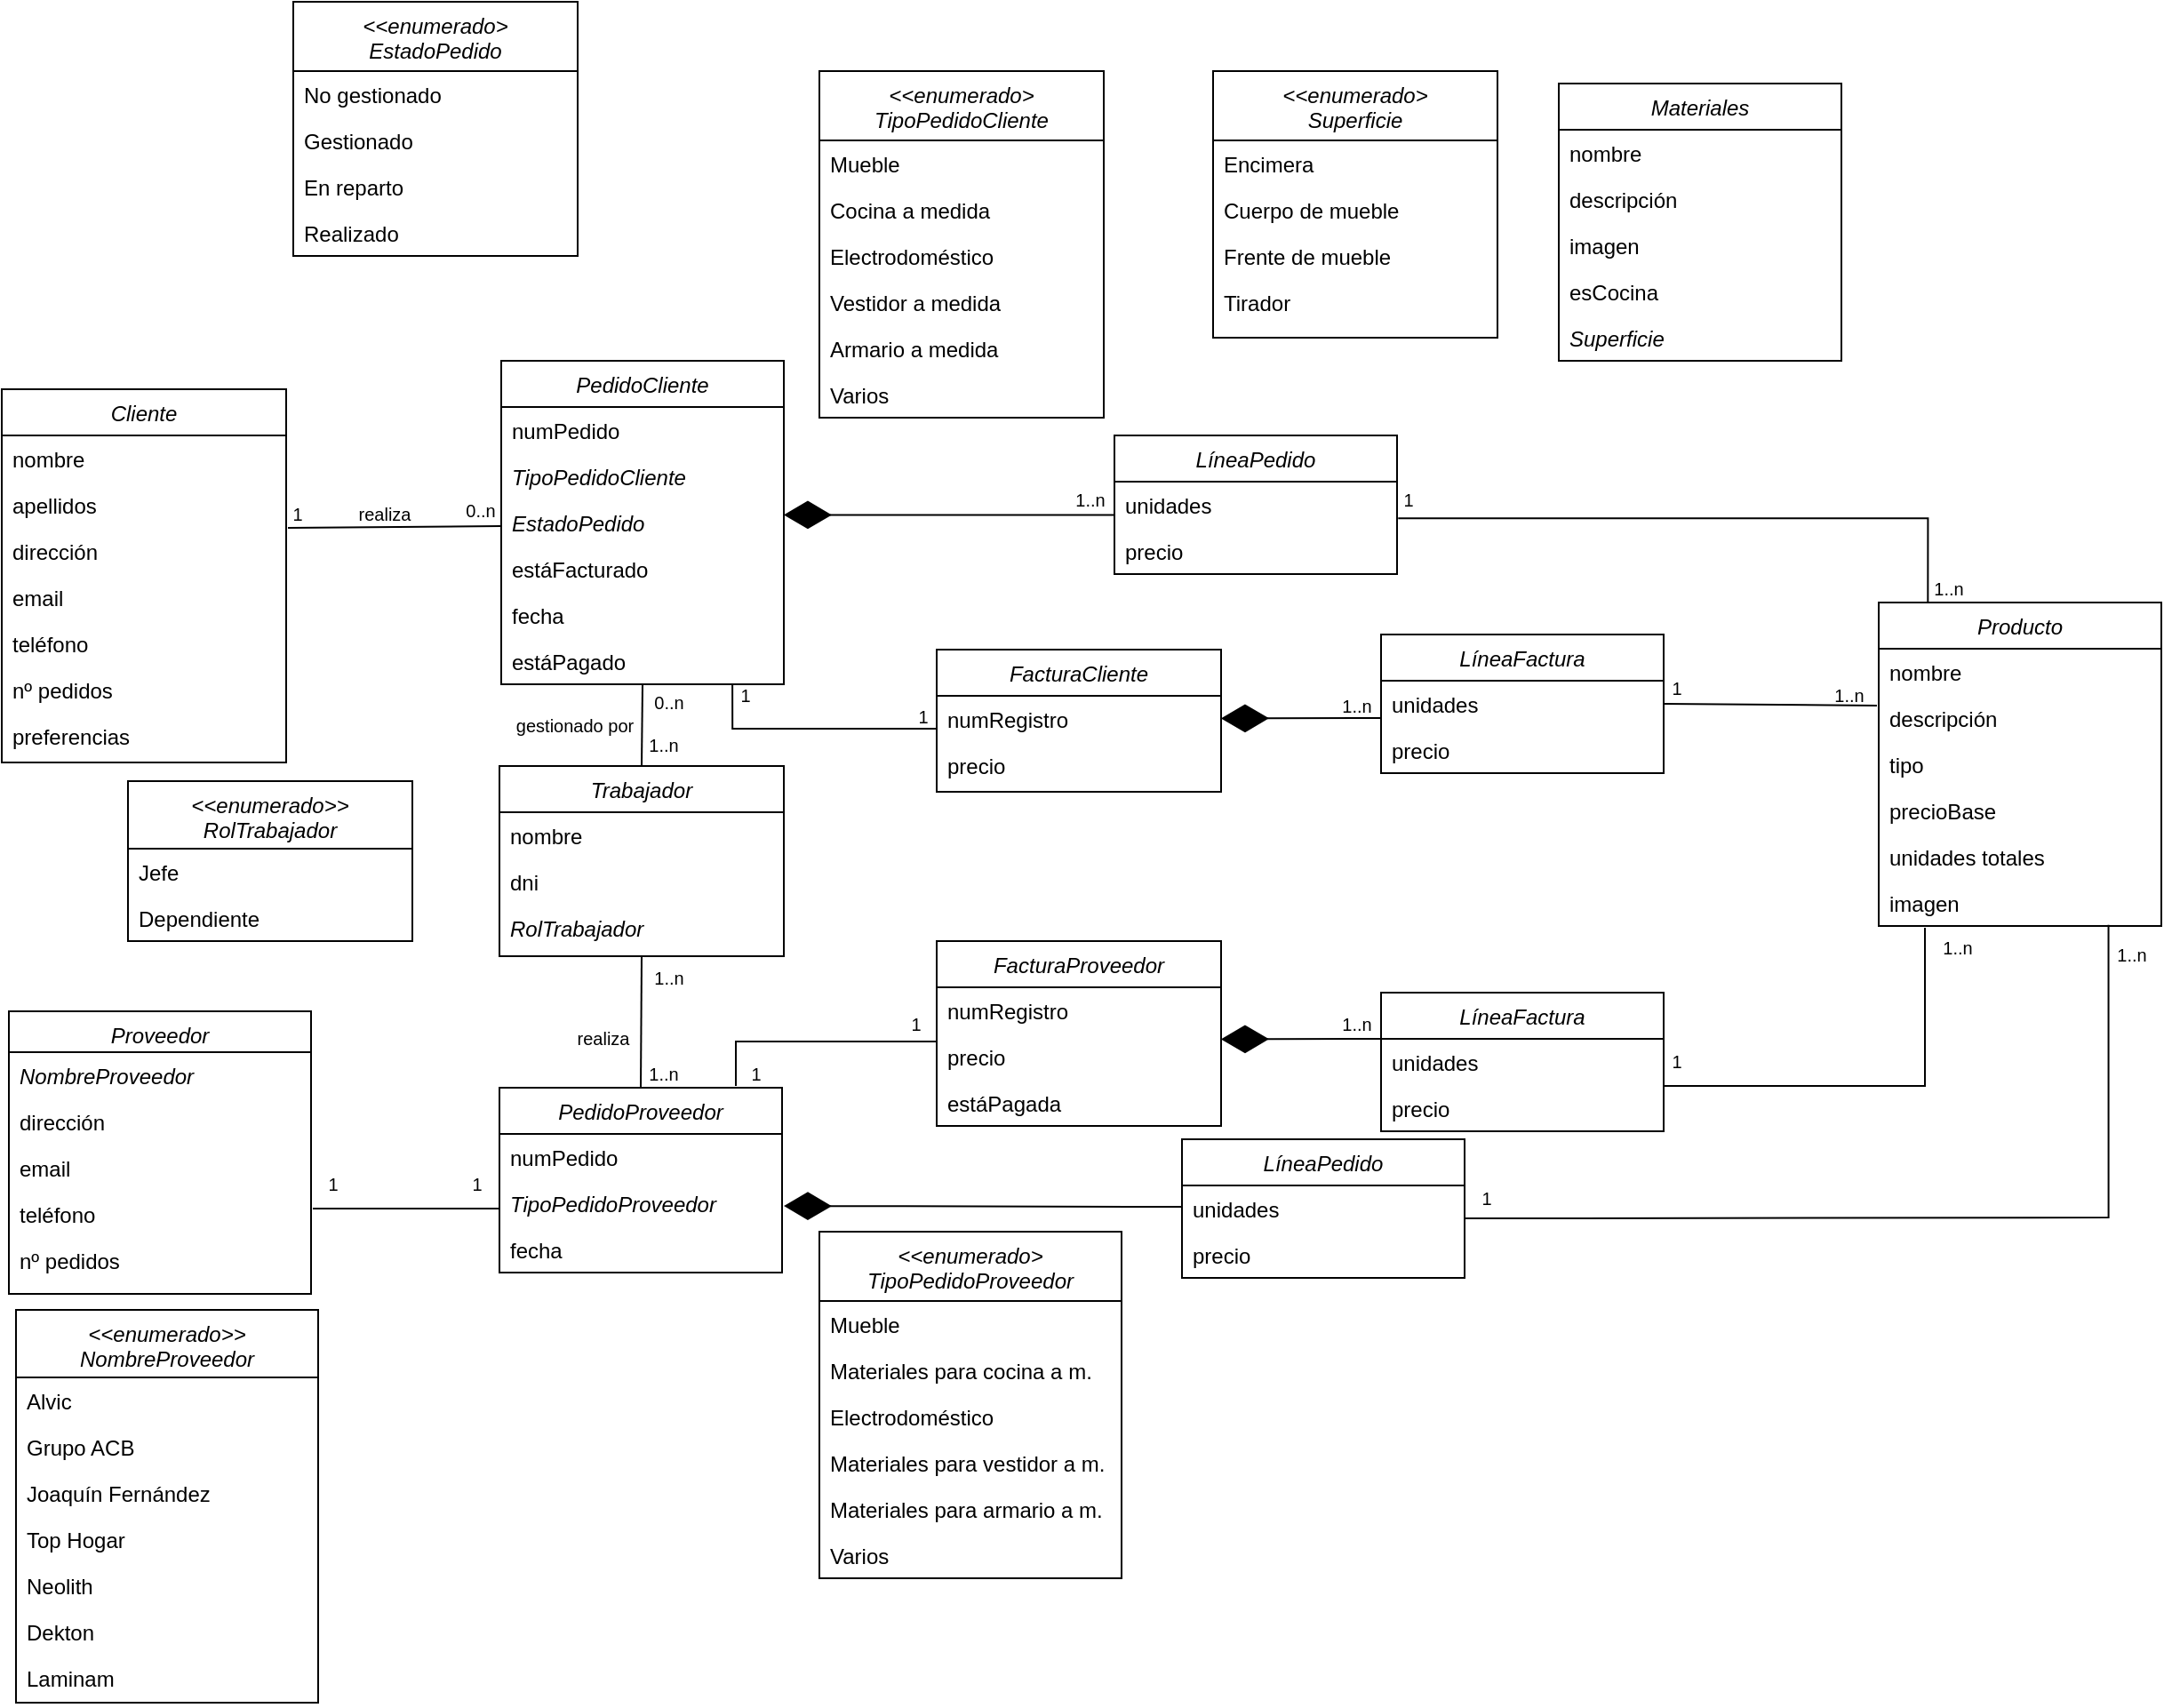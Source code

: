 <mxfile version="25.0.3">
  <diagram name="Page-1" id="EmP5uud1C1Mjg1OYiEIC">
    <mxGraphModel dx="723" dy="360" grid="1" gridSize="10" guides="1" tooltips="1" connect="1" arrows="1" fold="1" page="1" pageScale="1" pageWidth="827" pageHeight="1169" math="0" shadow="0">
      <root>
        <mxCell id="0" />
        <mxCell id="1" parent="0" />
        <mxCell id="9Ri08BBr-EwWfyPE7lYP-1" value="Cliente" style="swimlane;fontStyle=2;align=center;verticalAlign=top;childLayout=stackLayout;horizontal=1;startSize=26;horizontalStack=0;resizeParent=1;resizeLast=0;collapsible=1;marginBottom=0;rounded=0;shadow=0;strokeWidth=1;" vertex="1" parent="1">
          <mxGeometry x="114" y="1369" width="160" height="210" as="geometry">
            <mxRectangle x="230" y="140" width="160" height="26" as="alternateBounds" />
          </mxGeometry>
        </mxCell>
        <mxCell id="9Ri08BBr-EwWfyPE7lYP-2" value="nombre" style="text;align=left;verticalAlign=top;spacingLeft=4;spacingRight=4;overflow=hidden;rotatable=0;points=[[0,0.5],[1,0.5]];portConstraint=eastwest;" vertex="1" parent="9Ri08BBr-EwWfyPE7lYP-1">
          <mxGeometry y="26" width="160" height="26" as="geometry" />
        </mxCell>
        <mxCell id="9Ri08BBr-EwWfyPE7lYP-3" value="apellidos" style="text;align=left;verticalAlign=top;spacingLeft=4;spacingRight=4;overflow=hidden;rotatable=0;points=[[0,0.5],[1,0.5]];portConstraint=eastwest;" vertex="1" parent="9Ri08BBr-EwWfyPE7lYP-1">
          <mxGeometry y="52" width="160" height="26" as="geometry" />
        </mxCell>
        <mxCell id="9Ri08BBr-EwWfyPE7lYP-4" value="dirección" style="text;align=left;verticalAlign=top;spacingLeft=4;spacingRight=4;overflow=hidden;rotatable=0;points=[[0,0.5],[1,0.5]];portConstraint=eastwest;rounded=0;shadow=0;html=0;" vertex="1" parent="9Ri08BBr-EwWfyPE7lYP-1">
          <mxGeometry y="78" width="160" height="26" as="geometry" />
        </mxCell>
        <mxCell id="9Ri08BBr-EwWfyPE7lYP-5" value="email" style="text;align=left;verticalAlign=top;spacingLeft=4;spacingRight=4;overflow=hidden;rotatable=0;points=[[0,0.5],[1,0.5]];portConstraint=eastwest;rounded=0;shadow=0;html=0;" vertex="1" parent="9Ri08BBr-EwWfyPE7lYP-1">
          <mxGeometry y="104" width="160" height="26" as="geometry" />
        </mxCell>
        <mxCell id="9Ri08BBr-EwWfyPE7lYP-6" value="teléfono" style="text;align=left;verticalAlign=top;spacingLeft=4;spacingRight=4;overflow=hidden;rotatable=0;points=[[0,0.5],[1,0.5]];portConstraint=eastwest;rounded=0;shadow=0;html=0;" vertex="1" parent="9Ri08BBr-EwWfyPE7lYP-1">
          <mxGeometry y="130" width="160" height="26" as="geometry" />
        </mxCell>
        <mxCell id="9Ri08BBr-EwWfyPE7lYP-7" value="nº pedidos&#xa;" style="text;align=left;verticalAlign=top;spacingLeft=4;spacingRight=4;overflow=hidden;rotatable=0;points=[[0,0.5],[1,0.5]];portConstraint=eastwest;rounded=0;shadow=0;html=0;" vertex="1" parent="9Ri08BBr-EwWfyPE7lYP-1">
          <mxGeometry y="156" width="160" height="26" as="geometry" />
        </mxCell>
        <mxCell id="9Ri08BBr-EwWfyPE7lYP-8" value="preferencias" style="text;align=left;verticalAlign=top;spacingLeft=4;spacingRight=4;overflow=hidden;rotatable=0;points=[[0,0.5],[1,0.5]];portConstraint=eastwest;rounded=0;shadow=0;html=0;" vertex="1" parent="9Ri08BBr-EwWfyPE7lYP-1">
          <mxGeometry y="182" width="160" height="26" as="geometry" />
        </mxCell>
        <mxCell id="9Ri08BBr-EwWfyPE7lYP-9" value="PedidoCliente" style="swimlane;fontStyle=2;align=center;verticalAlign=top;childLayout=stackLayout;horizontal=1;startSize=26;horizontalStack=0;resizeParent=1;resizeLast=0;collapsible=1;marginBottom=0;rounded=0;shadow=0;strokeWidth=1;" vertex="1" parent="1">
          <mxGeometry x="395" y="1353" width="159" height="182" as="geometry">
            <mxRectangle x="230" y="140" width="160" height="26" as="alternateBounds" />
          </mxGeometry>
        </mxCell>
        <mxCell id="9Ri08BBr-EwWfyPE7lYP-10" value="numPedido" style="text;align=left;verticalAlign=top;spacingLeft=4;spacingRight=4;overflow=hidden;rotatable=0;points=[[0,0.5],[1,0.5]];portConstraint=eastwest;" vertex="1" parent="9Ri08BBr-EwWfyPE7lYP-9">
          <mxGeometry y="26" width="159" height="26" as="geometry" />
        </mxCell>
        <mxCell id="9Ri08BBr-EwWfyPE7lYP-11" value="TipoPedidoCliente" style="text;align=left;verticalAlign=top;spacingLeft=4;spacingRight=4;overflow=hidden;rotatable=0;points=[[0,0.5],[1,0.5]];portConstraint=eastwest;rounded=0;shadow=0;html=0;fontStyle=2" vertex="1" parent="9Ri08BBr-EwWfyPE7lYP-9">
          <mxGeometry y="52" width="159" height="26" as="geometry" />
        </mxCell>
        <mxCell id="9Ri08BBr-EwWfyPE7lYP-12" value="EstadoPedido" style="text;align=left;verticalAlign=top;spacingLeft=4;spacingRight=4;overflow=hidden;rotatable=0;points=[[0,0.5],[1,0.5]];portConstraint=eastwest;fontStyle=2" vertex="1" parent="9Ri08BBr-EwWfyPE7lYP-9">
          <mxGeometry y="78" width="159" height="26" as="geometry" />
        </mxCell>
        <mxCell id="9Ri08BBr-EwWfyPE7lYP-13" value="estáFacturado" style="text;align=left;verticalAlign=top;spacingLeft=4;spacingRight=4;overflow=hidden;rotatable=0;points=[[0,0.5],[1,0.5]];portConstraint=eastwest;fontStyle=0" vertex="1" parent="9Ri08BBr-EwWfyPE7lYP-9">
          <mxGeometry y="104" width="159" height="26" as="geometry" />
        </mxCell>
        <mxCell id="9Ri08BBr-EwWfyPE7lYP-14" value="fecha" style="text;align=left;verticalAlign=top;spacingLeft=4;spacingRight=4;overflow=hidden;rotatable=0;points=[[0,0.5],[1,0.5]];portConstraint=eastwest;rounded=0;shadow=0;html=0;" vertex="1" parent="9Ri08BBr-EwWfyPE7lYP-9">
          <mxGeometry y="130" width="159" height="26" as="geometry" />
        </mxCell>
        <mxCell id="9Ri08BBr-EwWfyPE7lYP-126" value="estáPagado" style="text;align=left;verticalAlign=top;spacingLeft=4;spacingRight=4;overflow=hidden;rotatable=0;points=[[0,0.5],[1,0.5]];portConstraint=eastwest;rounded=0;shadow=0;html=0;" vertex="1" parent="9Ri08BBr-EwWfyPE7lYP-9">
          <mxGeometry y="156" width="159" height="26" as="geometry" />
        </mxCell>
        <mxCell id="9Ri08BBr-EwWfyPE7lYP-15" value="&lt;font style=&quot;font-size: 10px;&quot;&gt;1&lt;/font&gt;" style="text;html=1;align=center;verticalAlign=middle;resizable=0;points=[];autosize=1;strokeColor=none;fillColor=none;fontSize=16;" vertex="1" parent="1">
          <mxGeometry x="268" y="1421" width="24" height="31" as="geometry" />
        </mxCell>
        <mxCell id="9Ri08BBr-EwWfyPE7lYP-16" value="&lt;font style=&quot;font-size: 10px;&quot;&gt;realiza&lt;/font&gt;" style="text;html=1;align=center;verticalAlign=middle;resizable=0;points=[];autosize=1;strokeColor=none;fillColor=none;fontSize=16;" vertex="1" parent="1">
          <mxGeometry x="305" y="1421" width="47" height="31" as="geometry" />
        </mxCell>
        <mxCell id="9Ri08BBr-EwWfyPE7lYP-17" value="Trabajador" style="swimlane;fontStyle=2;align=center;verticalAlign=top;childLayout=stackLayout;horizontal=1;startSize=26;horizontalStack=0;resizeParent=1;resizeLast=0;collapsible=1;marginBottom=0;rounded=0;shadow=0;strokeWidth=1;" vertex="1" parent="1">
          <mxGeometry x="394" y="1581" width="160" height="107" as="geometry">
            <mxRectangle x="230" y="140" width="160" height="26" as="alternateBounds" />
          </mxGeometry>
        </mxCell>
        <mxCell id="9Ri08BBr-EwWfyPE7lYP-18" value="nombre" style="text;align=left;verticalAlign=top;spacingLeft=4;spacingRight=4;overflow=hidden;rotatable=0;points=[[0,0.5],[1,0.5]];portConstraint=eastwest;rounded=0;shadow=0;html=0;" vertex="1" parent="9Ri08BBr-EwWfyPE7lYP-17">
          <mxGeometry y="26" width="160" height="26" as="geometry" />
        </mxCell>
        <mxCell id="9Ri08BBr-EwWfyPE7lYP-19" value="dni" style="text;align=left;verticalAlign=top;spacingLeft=4;spacingRight=4;overflow=hidden;rotatable=0;points=[[0,0.5],[1,0.5]];portConstraint=eastwest;rounded=0;shadow=0;html=0;" vertex="1" parent="9Ri08BBr-EwWfyPE7lYP-17">
          <mxGeometry y="52" width="160" height="26" as="geometry" />
        </mxCell>
        <mxCell id="9Ri08BBr-EwWfyPE7lYP-20" value="RolTrabajador" style="text;align=left;verticalAlign=top;spacingLeft=4;spacingRight=4;overflow=hidden;rotatable=0;points=[[0,0.5],[1,0.5]];portConstraint=eastwest;fontStyle=2" vertex="1" parent="9Ri08BBr-EwWfyPE7lYP-17">
          <mxGeometry y="78" width="160" height="24" as="geometry" />
        </mxCell>
        <mxCell id="9Ri08BBr-EwWfyPE7lYP-21" value="0..n" style="text;html=1;align=center;verticalAlign=middle;resizable=0;points=[];autosize=1;strokeColor=none;fillColor=none;fontSize=10;" vertex="1" parent="1">
          <mxGeometry x="471" y="1533" width="35" height="24" as="geometry" />
        </mxCell>
        <mxCell id="9Ri08BBr-EwWfyPE7lYP-22" value="&lt;font style=&quot;font-size: 10px;&quot;&gt;1..n&lt;/font&gt;" style="text;html=1;align=center;verticalAlign=middle;resizable=0;points=[];autosize=1;strokeColor=none;fillColor=none;fontSize=16;" vertex="1" parent="1">
          <mxGeometry x="468" y="1551" width="35" height="31" as="geometry" />
        </mxCell>
        <mxCell id="9Ri08BBr-EwWfyPE7lYP-23" value="&lt;font style=&quot;font-size: 10px;&quot;&gt;gestionado por&lt;/font&gt;" style="text;html=1;align=center;verticalAlign=middle;resizable=0;points=[];autosize=1;strokeColor=none;fillColor=none;fontSize=16;" vertex="1" parent="1">
          <mxGeometry x="394" y="1540" width="84" height="31" as="geometry" />
        </mxCell>
        <mxCell id="9Ri08BBr-EwWfyPE7lYP-24" value="FacturaCliente" style="swimlane;fontStyle=2;align=center;verticalAlign=top;childLayout=stackLayout;horizontal=1;startSize=26;horizontalStack=0;resizeParent=1;resizeLast=0;collapsible=1;marginBottom=0;rounded=0;shadow=0;strokeWidth=1;" vertex="1" parent="1">
          <mxGeometry x="640" y="1515.5" width="160" height="80" as="geometry">
            <mxRectangle x="230" y="140" width="160" height="26" as="alternateBounds" />
          </mxGeometry>
        </mxCell>
        <mxCell id="9Ri08BBr-EwWfyPE7lYP-25" value="numRegistro" style="text;align=left;verticalAlign=top;spacingLeft=4;spacingRight=4;overflow=hidden;rotatable=0;points=[[0,0.5],[1,0.5]];portConstraint=eastwest;" vertex="1" parent="9Ri08BBr-EwWfyPE7lYP-24">
          <mxGeometry y="26" width="160" height="26" as="geometry" />
        </mxCell>
        <mxCell id="9Ri08BBr-EwWfyPE7lYP-26" value="precio" style="text;align=left;verticalAlign=top;spacingLeft=4;spacingRight=4;overflow=hidden;rotatable=0;points=[[0,0.5],[1,0.5]];portConstraint=eastwest;rounded=0;shadow=0;html=0;" vertex="1" parent="9Ri08BBr-EwWfyPE7lYP-24">
          <mxGeometry y="52" width="160" height="26" as="geometry" />
        </mxCell>
        <mxCell id="9Ri08BBr-EwWfyPE7lYP-28" value="&lt;&lt;enumerado&gt;&#xa;TipoPedidoCliente" style="swimlane;fontStyle=2;align=center;verticalAlign=top;childLayout=stackLayout;horizontal=1;startSize=39;horizontalStack=0;resizeParent=1;resizeLast=0;collapsible=1;marginBottom=0;rounded=0;shadow=0;strokeWidth=1;" vertex="1" parent="1">
          <mxGeometry x="574" y="1190" width="160" height="195" as="geometry">
            <mxRectangle x="230" y="140" width="160" height="26" as="alternateBounds" />
          </mxGeometry>
        </mxCell>
        <mxCell id="9Ri08BBr-EwWfyPE7lYP-29" value="Mueble" style="text;align=left;verticalAlign=top;spacingLeft=4;spacingRight=4;overflow=hidden;rotatable=0;points=[[0,0.5],[1,0.5]];portConstraint=eastwest;" vertex="1" parent="9Ri08BBr-EwWfyPE7lYP-28">
          <mxGeometry y="39" width="160" height="26" as="geometry" />
        </mxCell>
        <mxCell id="9Ri08BBr-EwWfyPE7lYP-30" value="Cocina a medida" style="text;align=left;verticalAlign=top;spacingLeft=4;spacingRight=4;overflow=hidden;rotatable=0;points=[[0,0.5],[1,0.5]];portConstraint=eastwest;rounded=0;shadow=0;html=0;" vertex="1" parent="9Ri08BBr-EwWfyPE7lYP-28">
          <mxGeometry y="65" width="160" height="26" as="geometry" />
        </mxCell>
        <mxCell id="9Ri08BBr-EwWfyPE7lYP-31" value="Electrodoméstico" style="text;align=left;verticalAlign=top;spacingLeft=4;spacingRight=4;overflow=hidden;rotatable=0;points=[[0,0.5],[1,0.5]];portConstraint=eastwest;rounded=0;shadow=0;html=0;" vertex="1" parent="9Ri08BBr-EwWfyPE7lYP-28">
          <mxGeometry y="91" width="160" height="26" as="geometry" />
        </mxCell>
        <mxCell id="9Ri08BBr-EwWfyPE7lYP-32" value="Vestidor a medida" style="text;align=left;verticalAlign=top;spacingLeft=4;spacingRight=4;overflow=hidden;rotatable=0;points=[[0,0.5],[1,0.5]];portConstraint=eastwest;rounded=0;shadow=0;html=0;" vertex="1" parent="9Ri08BBr-EwWfyPE7lYP-28">
          <mxGeometry y="117" width="160" height="26" as="geometry" />
        </mxCell>
        <mxCell id="9Ri08BBr-EwWfyPE7lYP-33" value="Armario a medida" style="text;align=left;verticalAlign=top;spacingLeft=4;spacingRight=4;overflow=hidden;rotatable=0;points=[[0,0.5],[1,0.5]];portConstraint=eastwest;rounded=0;shadow=0;html=0;" vertex="1" parent="9Ri08BBr-EwWfyPE7lYP-28">
          <mxGeometry y="143" width="160" height="26" as="geometry" />
        </mxCell>
        <mxCell id="9Ri08BBr-EwWfyPE7lYP-34" value="Varios" style="text;align=left;verticalAlign=top;spacingLeft=4;spacingRight=4;overflow=hidden;rotatable=0;points=[[0,0.5],[1,0.5]];portConstraint=eastwest;rounded=0;shadow=0;html=0;" vertex="1" parent="9Ri08BBr-EwWfyPE7lYP-28">
          <mxGeometry y="169" width="160" height="26" as="geometry" />
        </mxCell>
        <mxCell id="9Ri08BBr-EwWfyPE7lYP-35" value="" style="endArrow=none;html=1;rounded=0;fontSize=12;startSize=8;endSize=8;curved=1;entryX=0.915;entryY=0.895;entryDx=0;entryDy=0;entryPerimeter=0;" edge="1" parent="1">
          <mxGeometry width="50" height="50" relative="1" as="geometry">
            <mxPoint x="275" y="1447" as="sourcePoint" />
            <mxPoint x="395.025" y="1445.98" as="targetPoint" />
          </mxGeometry>
        </mxCell>
        <mxCell id="9Ri08BBr-EwWfyPE7lYP-36" value="" style="endArrow=none;html=1;rounded=0;fontSize=12;startSize=8;endSize=8;curved=1;entryX=0.5;entryY=1;entryDx=0;entryDy=0;exitX=0.5;exitY=0;exitDx=0;exitDy=0;" edge="1" parent="1" source="9Ri08BBr-EwWfyPE7lYP-17" target="9Ri08BBr-EwWfyPE7lYP-9">
          <mxGeometry width="50" height="50" relative="1" as="geometry">
            <mxPoint x="397" y="1551" as="sourcePoint" />
            <mxPoint x="457" y="1507" as="targetPoint" />
          </mxGeometry>
        </mxCell>
        <mxCell id="9Ri08BBr-EwWfyPE7lYP-37" value="" style="endArrow=diamondThin;endFill=1;endSize=24;html=1;rounded=0;fontSize=12;curved=1;" edge="1" parent="1">
          <mxGeometry width="160" relative="1" as="geometry">
            <mxPoint x="740" y="1439.69" as="sourcePoint" />
            <mxPoint x="554" y="1439.69" as="targetPoint" />
          </mxGeometry>
        </mxCell>
        <mxCell id="9Ri08BBr-EwWfyPE7lYP-38" value="LíneaPedido" style="swimlane;fontStyle=2;align=center;verticalAlign=top;childLayout=stackLayout;horizontal=1;startSize=26;horizontalStack=0;resizeParent=1;resizeLast=0;collapsible=1;marginBottom=0;rounded=0;shadow=0;strokeWidth=1;" vertex="1" parent="1">
          <mxGeometry x="740" y="1395" width="159" height="78" as="geometry">
            <mxRectangle x="230" y="140" width="160" height="26" as="alternateBounds" />
          </mxGeometry>
        </mxCell>
        <mxCell id="9Ri08BBr-EwWfyPE7lYP-39" value="unidades" style="text;align=left;verticalAlign=top;spacingLeft=4;spacingRight=4;overflow=hidden;rotatable=0;points=[[0,0.5],[1,0.5]];portConstraint=eastwest;" vertex="1" parent="9Ri08BBr-EwWfyPE7lYP-38">
          <mxGeometry y="26" width="159" height="26" as="geometry" />
        </mxCell>
        <mxCell id="9Ri08BBr-EwWfyPE7lYP-40" value="precio" style="text;align=left;verticalAlign=top;spacingLeft=4;spacingRight=4;overflow=hidden;rotatable=0;points=[[0,0.5],[1,0.5]];portConstraint=eastwest;" vertex="1" parent="9Ri08BBr-EwWfyPE7lYP-38">
          <mxGeometry y="52" width="159" height="26" as="geometry" />
        </mxCell>
        <mxCell id="9Ri08BBr-EwWfyPE7lYP-41" value="&lt;font style=&quot;font-size: 10px;&quot;&gt;1..n&lt;/font&gt;" style="text;html=1;align=center;verticalAlign=middle;resizable=0;points=[];autosize=1;strokeColor=none;fillColor=none;fontSize=16;" vertex="1" parent="1">
          <mxGeometry x="708" y="1413.5" width="35" height="31" as="geometry" />
        </mxCell>
        <mxCell id="9Ri08BBr-EwWfyPE7lYP-42" value="" style="endArrow=diamondThin;endFill=1;endSize=24;html=1;rounded=0;fontSize=12;curved=1;" edge="1" parent="1">
          <mxGeometry width="160" relative="1" as="geometry">
            <mxPoint x="890" y="1554" as="sourcePoint" />
            <mxPoint x="800" y="1554.19" as="targetPoint" />
          </mxGeometry>
        </mxCell>
        <mxCell id="9Ri08BBr-EwWfyPE7lYP-43" value="LíneaFactura" style="swimlane;fontStyle=2;align=center;verticalAlign=top;childLayout=stackLayout;horizontal=1;startSize=26;horizontalStack=0;resizeParent=1;resizeLast=0;collapsible=1;marginBottom=0;rounded=0;shadow=0;strokeWidth=1;" vertex="1" parent="1">
          <mxGeometry x="890" y="1507" width="159" height="78" as="geometry">
            <mxRectangle x="230" y="140" width="160" height="26" as="alternateBounds" />
          </mxGeometry>
        </mxCell>
        <mxCell id="9Ri08BBr-EwWfyPE7lYP-44" value="unidades" style="text;align=left;verticalAlign=top;spacingLeft=4;spacingRight=4;overflow=hidden;rotatable=0;points=[[0,0.5],[1,0.5]];portConstraint=eastwest;" vertex="1" parent="9Ri08BBr-EwWfyPE7lYP-43">
          <mxGeometry y="26" width="159" height="26" as="geometry" />
        </mxCell>
        <mxCell id="9Ri08BBr-EwWfyPE7lYP-45" value="precio" style="text;align=left;verticalAlign=top;spacingLeft=4;spacingRight=4;overflow=hidden;rotatable=0;points=[[0,0.5],[1,0.5]];portConstraint=eastwest;" vertex="1" parent="9Ri08BBr-EwWfyPE7lYP-43">
          <mxGeometry y="52" width="159" height="26" as="geometry" />
        </mxCell>
        <mxCell id="9Ri08BBr-EwWfyPE7lYP-46" value="&lt;font style=&quot;font-size: 10px;&quot;&gt;1..n&lt;/font&gt;" style="text;html=1;align=center;verticalAlign=middle;resizable=0;points=[];autosize=1;strokeColor=none;fillColor=none;fontSize=16;" vertex="1" parent="1">
          <mxGeometry x="858" y="1529.5" width="35" height="31" as="geometry" />
        </mxCell>
        <mxCell id="9Ri08BBr-EwWfyPE7lYP-47" value="Proveedor" style="swimlane;fontStyle=2;align=center;verticalAlign=top;childLayout=stackLayout;horizontal=1;startSize=23;horizontalStack=0;resizeParent=1;resizeLast=0;collapsible=1;marginBottom=0;rounded=0;shadow=0;strokeWidth=1;" vertex="1" parent="1">
          <mxGeometry x="118" y="1719" width="170" height="159" as="geometry">
            <mxRectangle x="230" y="140" width="160" height="26" as="alternateBounds" />
          </mxGeometry>
        </mxCell>
        <mxCell id="9Ri08BBr-EwWfyPE7lYP-48" value="NombreProveedor" style="text;align=left;verticalAlign=top;spacingLeft=4;spacingRight=4;overflow=hidden;rotatable=0;points=[[0,0.5],[1,0.5]];portConstraint=eastwest;fontStyle=2" vertex="1" parent="9Ri08BBr-EwWfyPE7lYP-47">
          <mxGeometry y="23" width="170" height="26" as="geometry" />
        </mxCell>
        <mxCell id="9Ri08BBr-EwWfyPE7lYP-49" value="dirección" style="text;align=left;verticalAlign=top;spacingLeft=4;spacingRight=4;overflow=hidden;rotatable=0;points=[[0,0.5],[1,0.5]];portConstraint=eastwest;" vertex="1" parent="9Ri08BBr-EwWfyPE7lYP-47">
          <mxGeometry y="49" width="170" height="26" as="geometry" />
        </mxCell>
        <mxCell id="9Ri08BBr-EwWfyPE7lYP-50" value="email" style="text;align=left;verticalAlign=top;spacingLeft=4;spacingRight=4;overflow=hidden;rotatable=0;points=[[0,0.5],[1,0.5]];portConstraint=eastwest;" vertex="1" parent="9Ri08BBr-EwWfyPE7lYP-47">
          <mxGeometry y="75" width="170" height="26" as="geometry" />
        </mxCell>
        <mxCell id="9Ri08BBr-EwWfyPE7lYP-51" value="teléfono" style="text;align=left;verticalAlign=top;spacingLeft=4;spacingRight=4;overflow=hidden;rotatable=0;points=[[0,0.5],[1,0.5]];portConstraint=eastwest;rounded=0;shadow=0;html=0;" vertex="1" parent="9Ri08BBr-EwWfyPE7lYP-47">
          <mxGeometry y="101" width="170" height="26" as="geometry" />
        </mxCell>
        <mxCell id="9Ri08BBr-EwWfyPE7lYP-52" value="nº pedidos" style="text;align=left;verticalAlign=top;spacingLeft=4;spacingRight=4;overflow=hidden;rotatable=0;points=[[0,0.5],[1,0.5]];portConstraint=eastwest;rounded=0;shadow=0;html=0;" vertex="1" parent="9Ri08BBr-EwWfyPE7lYP-47">
          <mxGeometry y="127" width="170" height="26" as="geometry" />
        </mxCell>
        <mxCell id="9Ri08BBr-EwWfyPE7lYP-53" value="&lt;font style=&quot;font-size: 10px;&quot;&gt;1..n&lt;/font&gt;" style="text;html=1;align=center;verticalAlign=middle;resizable=0;points=[];autosize=1;strokeColor=none;fillColor=none;fontSize=16;" vertex="1" parent="1">
          <mxGeometry x="471" y="1682" width="35" height="31" as="geometry" />
        </mxCell>
        <mxCell id="9Ri08BBr-EwWfyPE7lYP-54" value="&lt;span style=&quot;font-size: 10px;&quot;&gt;1..n&lt;/span&gt;" style="text;html=1;align=center;verticalAlign=middle;resizable=0;points=[];autosize=1;strokeColor=none;fillColor=none;fontSize=16;" vertex="1" parent="1">
          <mxGeometry x="468" y="1736" width="35" height="31" as="geometry" />
        </mxCell>
        <mxCell id="9Ri08BBr-EwWfyPE7lYP-55" value="PedidoProveedor" style="swimlane;fontStyle=2;align=center;verticalAlign=top;childLayout=stackLayout;horizontal=1;startSize=26;horizontalStack=0;resizeParent=1;resizeLast=0;collapsible=1;marginBottom=0;rounded=0;shadow=0;strokeWidth=1;" vertex="1" parent="1">
          <mxGeometry x="394" y="1762" width="159" height="104" as="geometry">
            <mxRectangle x="230" y="140" width="160" height="26" as="alternateBounds" />
          </mxGeometry>
        </mxCell>
        <mxCell id="9Ri08BBr-EwWfyPE7lYP-56" value="numPedido" style="text;align=left;verticalAlign=top;spacingLeft=4;spacingRight=4;overflow=hidden;rotatable=0;points=[[0,0.5],[1,0.5]];portConstraint=eastwest;" vertex="1" parent="9Ri08BBr-EwWfyPE7lYP-55">
          <mxGeometry y="26" width="159" height="26" as="geometry" />
        </mxCell>
        <mxCell id="9Ri08BBr-EwWfyPE7lYP-57" value="TipoPedidoProveedor" style="text;align=left;verticalAlign=top;spacingLeft=4;spacingRight=4;overflow=hidden;rotatable=0;points=[[0,0.5],[1,0.5]];portConstraint=eastwest;rounded=0;shadow=0;html=0;fontStyle=2" vertex="1" parent="9Ri08BBr-EwWfyPE7lYP-55">
          <mxGeometry y="52" width="159" height="26" as="geometry" />
        </mxCell>
        <mxCell id="9Ri08BBr-EwWfyPE7lYP-58" value="fecha" style="text;align=left;verticalAlign=top;spacingLeft=4;spacingRight=4;overflow=hidden;rotatable=0;points=[[0,0.5],[1,0.5]];portConstraint=eastwest;rounded=0;shadow=0;html=0;" vertex="1" parent="9Ri08BBr-EwWfyPE7lYP-55">
          <mxGeometry y="78" width="159" height="26" as="geometry" />
        </mxCell>
        <mxCell id="9Ri08BBr-EwWfyPE7lYP-59" value="" style="endArrow=none;html=1;rounded=0;fontSize=12;startSize=8;endSize=8;curved=1;entryX=0.5;entryY=1;entryDx=0;entryDy=0;exitX=0.5;exitY=0;exitDx=0;exitDy=0;" edge="1" parent="1" source="9Ri08BBr-EwWfyPE7lYP-55" target="9Ri08BBr-EwWfyPE7lYP-17">
          <mxGeometry width="50" height="50" relative="1" as="geometry">
            <mxPoint x="343" y="1781" as="sourcePoint" />
            <mxPoint x="446" y="1720" as="targetPoint" />
          </mxGeometry>
        </mxCell>
        <mxCell id="9Ri08BBr-EwWfyPE7lYP-60" value="&lt;font style=&quot;font-size: 10px;&quot;&gt;realiza&lt;/font&gt;" style="text;html=1;align=center;verticalAlign=middle;resizable=0;points=[];autosize=1;strokeColor=none;fillColor=none;fontSize=16;" vertex="1" parent="1">
          <mxGeometry x="428" y="1716" width="47" height="31" as="geometry" />
        </mxCell>
        <mxCell id="9Ri08BBr-EwWfyPE7lYP-61" value="FacturaProveedor" style="swimlane;fontStyle=2;align=center;verticalAlign=top;childLayout=stackLayout;horizontal=1;startSize=26;horizontalStack=0;resizeParent=1;resizeLast=0;collapsible=1;marginBottom=0;rounded=0;shadow=0;strokeWidth=1;" vertex="1" parent="1">
          <mxGeometry x="640" y="1679.5" width="160" height="104" as="geometry">
            <mxRectangle x="230" y="140" width="160" height="26" as="alternateBounds" />
          </mxGeometry>
        </mxCell>
        <mxCell id="9Ri08BBr-EwWfyPE7lYP-62" value="numRegistro" style="text;align=left;verticalAlign=top;spacingLeft=4;spacingRight=4;overflow=hidden;rotatable=0;points=[[0,0.5],[1,0.5]];portConstraint=eastwest;" vertex="1" parent="9Ri08BBr-EwWfyPE7lYP-61">
          <mxGeometry y="26" width="160" height="26" as="geometry" />
        </mxCell>
        <mxCell id="9Ri08BBr-EwWfyPE7lYP-63" value="precio" style="text;align=left;verticalAlign=top;spacingLeft=4;spacingRight=4;overflow=hidden;rotatable=0;points=[[0,0.5],[1,0.5]];portConstraint=eastwest;rounded=0;shadow=0;html=0;" vertex="1" parent="9Ri08BBr-EwWfyPE7lYP-61">
          <mxGeometry y="52" width="160" height="26" as="geometry" />
        </mxCell>
        <mxCell id="9Ri08BBr-EwWfyPE7lYP-64" value="estáPagada" style="text;align=left;verticalAlign=top;spacingLeft=4;spacingRight=4;overflow=hidden;rotatable=0;points=[[0,0.5],[1,0.5]];portConstraint=eastwest;rounded=0;shadow=0;html=0;" vertex="1" parent="9Ri08BBr-EwWfyPE7lYP-61">
          <mxGeometry y="78" width="160" height="26" as="geometry" />
        </mxCell>
        <mxCell id="9Ri08BBr-EwWfyPE7lYP-65" value="" style="endArrow=diamondThin;endFill=1;endSize=24;html=1;rounded=0;fontSize=12;curved=1;" edge="1" parent="1">
          <mxGeometry width="160" relative="1" as="geometry">
            <mxPoint x="890" y="1734.5" as="sourcePoint" />
            <mxPoint x="800" y="1734.69" as="targetPoint" />
          </mxGeometry>
        </mxCell>
        <mxCell id="9Ri08BBr-EwWfyPE7lYP-66" value="LíneaFactura" style="swimlane;fontStyle=2;align=center;verticalAlign=top;childLayout=stackLayout;horizontal=1;startSize=26;horizontalStack=0;resizeParent=1;resizeLast=0;collapsible=1;marginBottom=0;rounded=0;shadow=0;strokeWidth=1;" vertex="1" parent="1">
          <mxGeometry x="890" y="1708.5" width="159" height="78" as="geometry">
            <mxRectangle x="230" y="140" width="160" height="26" as="alternateBounds" />
          </mxGeometry>
        </mxCell>
        <mxCell id="9Ri08BBr-EwWfyPE7lYP-67" value="unidades" style="text;align=left;verticalAlign=top;spacingLeft=4;spacingRight=4;overflow=hidden;rotatable=0;points=[[0,0.5],[1,0.5]];portConstraint=eastwest;" vertex="1" parent="9Ri08BBr-EwWfyPE7lYP-66">
          <mxGeometry y="26" width="159" height="26" as="geometry" />
        </mxCell>
        <mxCell id="9Ri08BBr-EwWfyPE7lYP-68" value="precio" style="text;align=left;verticalAlign=top;spacingLeft=4;spacingRight=4;overflow=hidden;rotatable=0;points=[[0,0.5],[1,0.5]];portConstraint=eastwest;" vertex="1" parent="9Ri08BBr-EwWfyPE7lYP-66">
          <mxGeometry y="52" width="159" height="26" as="geometry" />
        </mxCell>
        <mxCell id="9Ri08BBr-EwWfyPE7lYP-69" value="&lt;font style=&quot;font-size: 10px;&quot;&gt;1..n&lt;/font&gt;" style="text;html=1;align=center;verticalAlign=middle;resizable=0;points=[];autosize=1;strokeColor=none;fillColor=none;fontSize=16;" vertex="1" parent="1">
          <mxGeometry x="858" y="1708.5" width="35" height="31" as="geometry" />
        </mxCell>
        <mxCell id="9Ri08BBr-EwWfyPE7lYP-70" value="Producto" style="swimlane;fontStyle=2;align=center;verticalAlign=top;childLayout=stackLayout;horizontal=1;startSize=26;horizontalStack=0;resizeParent=1;resizeLast=0;collapsible=1;marginBottom=0;rounded=0;shadow=0;strokeWidth=1;" vertex="1" parent="1">
          <mxGeometry x="1170" y="1489" width="159" height="182" as="geometry">
            <mxRectangle x="230" y="140" width="160" height="26" as="alternateBounds" />
          </mxGeometry>
        </mxCell>
        <mxCell id="9Ri08BBr-EwWfyPE7lYP-71" value="nombre" style="text;align=left;verticalAlign=top;spacingLeft=4;spacingRight=4;overflow=hidden;rotatable=0;points=[[0,0.5],[1,0.5]];portConstraint=eastwest;" vertex="1" parent="9Ri08BBr-EwWfyPE7lYP-70">
          <mxGeometry y="26" width="159" height="26" as="geometry" />
        </mxCell>
        <mxCell id="9Ri08BBr-EwWfyPE7lYP-72" value="descripción" style="text;align=left;verticalAlign=top;spacingLeft=4;spacingRight=4;overflow=hidden;rotatable=0;points=[[0,0.5],[1,0.5]];portConstraint=eastwest;" vertex="1" parent="9Ri08BBr-EwWfyPE7lYP-70">
          <mxGeometry y="52" width="159" height="26" as="geometry" />
        </mxCell>
        <mxCell id="9Ri08BBr-EwWfyPE7lYP-73" value="tipo" style="text;align=left;verticalAlign=top;spacingLeft=4;spacingRight=4;overflow=hidden;rotatable=0;points=[[0,0.5],[1,0.5]];portConstraint=eastwest;" vertex="1" parent="9Ri08BBr-EwWfyPE7lYP-70">
          <mxGeometry y="78" width="159" height="26" as="geometry" />
        </mxCell>
        <mxCell id="9Ri08BBr-EwWfyPE7lYP-74" value="precioBase" style="text;align=left;verticalAlign=top;spacingLeft=4;spacingRight=4;overflow=hidden;rotatable=0;points=[[0,0.5],[1,0.5]];portConstraint=eastwest;" vertex="1" parent="9Ri08BBr-EwWfyPE7lYP-70">
          <mxGeometry y="104" width="159" height="26" as="geometry" />
        </mxCell>
        <mxCell id="9Ri08BBr-EwWfyPE7lYP-75" value="unidades totales" style="text;align=left;verticalAlign=top;spacingLeft=4;spacingRight=4;overflow=hidden;rotatable=0;points=[[0,0.5],[1,0.5]];portConstraint=eastwest;" vertex="1" parent="9Ri08BBr-EwWfyPE7lYP-70">
          <mxGeometry y="130" width="159" height="26" as="geometry" />
        </mxCell>
        <mxCell id="9Ri08BBr-EwWfyPE7lYP-76" value="imagen" style="text;align=left;verticalAlign=top;spacingLeft=4;spacingRight=4;overflow=hidden;rotatable=0;points=[[0,0.5],[1,0.5]];portConstraint=eastwest;" vertex="1" parent="9Ri08BBr-EwWfyPE7lYP-70">
          <mxGeometry y="156" width="159" height="26" as="geometry" />
        </mxCell>
        <mxCell id="9Ri08BBr-EwWfyPE7lYP-77" value="" style="endArrow=none;html=1;rounded=0;fontSize=12;startSize=8;endSize=8;curved=1;exitX=1;exitY=0.5;exitDx=0;exitDy=0;" edge="1" parent="1" source="9Ri08BBr-EwWfyPE7lYP-44">
          <mxGeometry width="50" height="50" relative="1" as="geometry">
            <mxPoint x="943" y="1649" as="sourcePoint" />
            <mxPoint x="1169" y="1547" as="targetPoint" />
          </mxGeometry>
        </mxCell>
        <mxCell id="9Ri08BBr-EwWfyPE7lYP-78" value="" style="endArrow=none;html=1;rounded=0;fontSize=12;startSize=8;endSize=8;exitX=1.004;exitY=0.793;exitDx=0;exitDy=0;edgeStyle=orthogonalEdgeStyle;entryX=0.174;entryY=-0.002;entryDx=0;entryDy=0;entryPerimeter=0;exitPerimeter=0;" edge="1" parent="1" source="9Ri08BBr-EwWfyPE7lYP-39" target="9Ri08BBr-EwWfyPE7lYP-70">
          <mxGeometry width="50" height="50" relative="1" as="geometry">
            <mxPoint x="1061" y="1460" as="sourcePoint" />
            <mxPoint x="1112" y="1460" as="targetPoint" />
          </mxGeometry>
        </mxCell>
        <mxCell id="9Ri08BBr-EwWfyPE7lYP-79" value="&lt;font style=&quot;font-size: 10px;&quot;&gt;1..n&lt;/font&gt;" style="text;html=1;align=center;verticalAlign=middle;resizable=0;points=[];autosize=1;strokeColor=none;fillColor=none;fontSize=16;" vertex="1" parent="1">
          <mxGeometry x="1191" y="1463" width="35" height="31" as="geometry" />
        </mxCell>
        <mxCell id="9Ri08BBr-EwWfyPE7lYP-80" value="&lt;font style=&quot;font-size: 10px;&quot;&gt;1..n&lt;/font&gt;" style="text;html=1;align=center;verticalAlign=middle;resizable=0;points=[];autosize=1;strokeColor=none;fillColor=none;fontSize=16;" vertex="1" parent="1">
          <mxGeometry x="1135" y="1523" width="35" height="31" as="geometry" />
        </mxCell>
        <mxCell id="9Ri08BBr-EwWfyPE7lYP-81" value="&lt;font style=&quot;font-size: 10px;&quot;&gt;1..n&lt;/font&gt;" style="text;html=1;align=center;verticalAlign=middle;resizable=0;points=[];autosize=1;strokeColor=none;fillColor=none;fontSize=16;" vertex="1" parent="1">
          <mxGeometry x="1196" y="1665" width="35" height="31" as="geometry" />
        </mxCell>
        <mxCell id="9Ri08BBr-EwWfyPE7lYP-82" value="&lt;font style=&quot;font-size: 10px;&quot;&gt;1&lt;/font&gt;" style="text;html=1;align=center;verticalAlign=middle;resizable=0;points=[];autosize=1;strokeColor=none;fillColor=none;fontSize=16;" vertex="1" parent="1">
          <mxGeometry x="1044" y="1729" width="24" height="31" as="geometry" />
        </mxCell>
        <mxCell id="9Ri08BBr-EwWfyPE7lYP-83" value="&lt;font style=&quot;font-size: 10px;&quot;&gt;1&lt;/font&gt;" style="text;html=1;align=center;verticalAlign=middle;resizable=0;points=[];autosize=1;strokeColor=none;fillColor=none;fontSize=16;" vertex="1" parent="1">
          <mxGeometry x="1044" y="1519" width="24" height="31" as="geometry" />
        </mxCell>
        <mxCell id="9Ri08BBr-EwWfyPE7lYP-84" value="&lt;font style=&quot;font-size: 10px;&quot;&gt;1&lt;/font&gt;" style="text;html=1;align=center;verticalAlign=middle;resizable=0;points=[];autosize=1;strokeColor=none;fillColor=none;fontSize=16;" vertex="1" parent="1">
          <mxGeometry x="893" y="1413.5" width="24" height="31" as="geometry" />
        </mxCell>
        <mxCell id="9Ri08BBr-EwWfyPE7lYP-85" value="" style="endArrow=none;html=1;rounded=0;fontSize=12;startSize=8;endSize=8;edgeStyle=orthogonalEdgeStyle;exitX=0.818;exitY=1.004;exitDx=0;exitDy=0;exitPerimeter=0;" edge="1" parent="1" source="9Ri08BBr-EwWfyPE7lYP-126">
          <mxGeometry width="50" height="50" relative="1" as="geometry">
            <mxPoint x="525" y="1540" as="sourcePoint" />
            <mxPoint x="640" y="1560" as="targetPoint" />
            <Array as="points">
              <mxPoint x="525" y="1560" />
              <mxPoint x="640" y="1560" />
            </Array>
          </mxGeometry>
        </mxCell>
        <mxCell id="9Ri08BBr-EwWfyPE7lYP-86" value="" style="endArrow=none;html=1;rounded=0;fontSize=12;startSize=8;endSize=8;edgeStyle=orthogonalEdgeStyle;entryX=-0.006;entryY=0.351;entryDx=0;entryDy=0;entryPerimeter=0;" edge="1" parent="1">
          <mxGeometry width="50" height="50" relative="1" as="geometry">
            <mxPoint x="527" y="1761" as="sourcePoint" />
            <mxPoint x="640" y="1736" as="targetPoint" />
            <Array as="points">
              <mxPoint x="527" y="1761" />
              <mxPoint x="527" y="1736" />
            </Array>
          </mxGeometry>
        </mxCell>
        <mxCell id="9Ri08BBr-EwWfyPE7lYP-87" value="&lt;&lt;enumerado&gt;&gt;&#xa;RolTrabajador" style="swimlane;fontStyle=2;align=center;verticalAlign=top;childLayout=stackLayout;horizontal=1;startSize=38;horizontalStack=0;resizeParent=1;resizeLast=0;collapsible=1;marginBottom=0;rounded=0;shadow=0;strokeWidth=1;" vertex="1" parent="1">
          <mxGeometry x="185" y="1589.5" width="160" height="90" as="geometry">
            <mxRectangle x="230" y="140" width="160" height="26" as="alternateBounds" />
          </mxGeometry>
        </mxCell>
        <mxCell id="9Ri08BBr-EwWfyPE7lYP-88" value="Jefe" style="text;align=left;verticalAlign=top;spacingLeft=4;spacingRight=4;overflow=hidden;rotatable=0;points=[[0,0.5],[1,0.5]];portConstraint=eastwest;rounded=0;shadow=0;html=0;" vertex="1" parent="9Ri08BBr-EwWfyPE7lYP-87">
          <mxGeometry y="38" width="160" height="26" as="geometry" />
        </mxCell>
        <mxCell id="9Ri08BBr-EwWfyPE7lYP-89" value="Dependiente" style="text;align=left;verticalAlign=top;spacingLeft=4;spacingRight=4;overflow=hidden;rotatable=0;points=[[0,0.5],[1,0.5]];portConstraint=eastwest;rounded=0;shadow=0;html=0;" vertex="1" parent="9Ri08BBr-EwWfyPE7lYP-87">
          <mxGeometry y="64" width="160" height="26" as="geometry" />
        </mxCell>
        <mxCell id="9Ri08BBr-EwWfyPE7lYP-90" value="" style="endArrow=none;html=1;rounded=0;fontSize=12;startSize=8;endSize=8;edgeStyle=orthogonalEdgeStyle;entryX=-0.006;entryY=0.351;entryDx=0;entryDy=0;entryPerimeter=0;" edge="1" parent="1">
          <mxGeometry width="50" height="50" relative="1" as="geometry">
            <mxPoint x="289" y="1830" as="sourcePoint" />
            <mxPoint x="394" y="1830" as="targetPoint" />
            <Array as="points">
              <mxPoint x="303" y="1830" />
              <mxPoint x="303" y="1830" />
            </Array>
          </mxGeometry>
        </mxCell>
        <mxCell id="9Ri08BBr-EwWfyPE7lYP-91" value="&lt;&lt;enumerado&gt;&gt;&#xa;NombreProveedor" style="swimlane;fontStyle=2;align=center;verticalAlign=top;childLayout=stackLayout;horizontal=1;startSize=38;horizontalStack=0;resizeParent=1;resizeLast=0;collapsible=1;marginBottom=0;rounded=0;shadow=0;strokeWidth=1;" vertex="1" parent="1">
          <mxGeometry x="122" y="1887" width="170" height="221" as="geometry">
            <mxRectangle x="230" y="140" width="160" height="26" as="alternateBounds" />
          </mxGeometry>
        </mxCell>
        <mxCell id="9Ri08BBr-EwWfyPE7lYP-92" value="Alvic" style="text;align=left;verticalAlign=top;spacingLeft=4;spacingRight=4;overflow=hidden;rotatable=0;points=[[0,0.5],[1,0.5]];portConstraint=eastwest;" vertex="1" parent="9Ri08BBr-EwWfyPE7lYP-91">
          <mxGeometry y="38" width="170" height="26" as="geometry" />
        </mxCell>
        <mxCell id="9Ri08BBr-EwWfyPE7lYP-93" value="Grupo ACB" style="text;align=left;verticalAlign=top;spacingLeft=4;spacingRight=4;overflow=hidden;rotatable=0;points=[[0,0.5],[1,0.5]];portConstraint=eastwest;rounded=0;shadow=0;html=0;" vertex="1" parent="9Ri08BBr-EwWfyPE7lYP-91">
          <mxGeometry y="64" width="170" height="26" as="geometry" />
        </mxCell>
        <mxCell id="9Ri08BBr-EwWfyPE7lYP-94" value="Joaquín Fernández" style="text;align=left;verticalAlign=top;spacingLeft=4;spacingRight=4;overflow=hidden;rotatable=0;points=[[0,0.5],[1,0.5]];portConstraint=eastwest;rounded=0;shadow=0;html=0;" vertex="1" parent="9Ri08BBr-EwWfyPE7lYP-91">
          <mxGeometry y="90" width="170" height="26" as="geometry" />
        </mxCell>
        <mxCell id="9Ri08BBr-EwWfyPE7lYP-95" value="Top Hogar" style="text;align=left;verticalAlign=top;spacingLeft=4;spacingRight=4;overflow=hidden;rotatable=0;points=[[0,0.5],[1,0.5]];portConstraint=eastwest;rounded=0;shadow=0;html=0;" vertex="1" parent="9Ri08BBr-EwWfyPE7lYP-91">
          <mxGeometry y="116" width="170" height="26" as="geometry" />
        </mxCell>
        <mxCell id="9Ri08BBr-EwWfyPE7lYP-96" value="Neolith" style="text;align=left;verticalAlign=top;spacingLeft=4;spacingRight=4;overflow=hidden;rotatable=0;points=[[0,0.5],[1,0.5]];portConstraint=eastwest;rounded=0;shadow=0;html=0;" vertex="1" parent="9Ri08BBr-EwWfyPE7lYP-91">
          <mxGeometry y="142" width="170" height="26" as="geometry" />
        </mxCell>
        <mxCell id="9Ri08BBr-EwWfyPE7lYP-97" value="Dekton" style="text;align=left;verticalAlign=top;spacingLeft=4;spacingRight=4;overflow=hidden;rotatable=0;points=[[0,0.5],[1,0.5]];portConstraint=eastwest;rounded=0;shadow=0;html=0;" vertex="1" parent="9Ri08BBr-EwWfyPE7lYP-91">
          <mxGeometry y="168" width="170" height="26" as="geometry" />
        </mxCell>
        <mxCell id="9Ri08BBr-EwWfyPE7lYP-98" value="Laminam" style="text;align=left;verticalAlign=top;spacingLeft=4;spacingRight=4;overflow=hidden;rotatable=0;points=[[0,0.5],[1,0.5]];portConstraint=eastwest;rounded=0;shadow=0;html=0;" vertex="1" parent="9Ri08BBr-EwWfyPE7lYP-91">
          <mxGeometry y="194" width="170" height="26" as="geometry" />
        </mxCell>
        <mxCell id="9Ri08BBr-EwWfyPE7lYP-99" value="&lt;&lt;enumerado&gt;&#xa;TipoPedidoProveedor" style="swimlane;fontStyle=2;align=center;verticalAlign=top;childLayout=stackLayout;horizontal=1;startSize=39;horizontalStack=0;resizeParent=1;resizeLast=0;collapsible=1;marginBottom=0;rounded=0;shadow=0;strokeWidth=1;" vertex="1" parent="1">
          <mxGeometry x="574" y="1843" width="170" height="195" as="geometry">
            <mxRectangle x="230" y="140" width="160" height="26" as="alternateBounds" />
          </mxGeometry>
        </mxCell>
        <mxCell id="9Ri08BBr-EwWfyPE7lYP-100" value="Mueble" style="text;align=left;verticalAlign=top;spacingLeft=4;spacingRight=4;overflow=hidden;rotatable=0;points=[[0,0.5],[1,0.5]];portConstraint=eastwest;" vertex="1" parent="9Ri08BBr-EwWfyPE7lYP-99">
          <mxGeometry y="39" width="170" height="26" as="geometry" />
        </mxCell>
        <mxCell id="9Ri08BBr-EwWfyPE7lYP-101" value="Materiales para cocina a m." style="text;align=left;verticalAlign=top;spacingLeft=4;spacingRight=4;overflow=hidden;rotatable=0;points=[[0,0.5],[1,0.5]];portConstraint=eastwest;rounded=0;shadow=0;html=0;" vertex="1" parent="9Ri08BBr-EwWfyPE7lYP-99">
          <mxGeometry y="65" width="170" height="26" as="geometry" />
        </mxCell>
        <mxCell id="9Ri08BBr-EwWfyPE7lYP-102" value="Electrodoméstico" style="text;align=left;verticalAlign=top;spacingLeft=4;spacingRight=4;overflow=hidden;rotatable=0;points=[[0,0.5],[1,0.5]];portConstraint=eastwest;rounded=0;shadow=0;html=0;" vertex="1" parent="9Ri08BBr-EwWfyPE7lYP-99">
          <mxGeometry y="91" width="170" height="26" as="geometry" />
        </mxCell>
        <mxCell id="9Ri08BBr-EwWfyPE7lYP-103" value="Materiales para vestidor a m." style="text;align=left;verticalAlign=top;spacingLeft=4;spacingRight=4;overflow=hidden;rotatable=0;points=[[0,0.5],[1,0.5]];portConstraint=eastwest;rounded=0;shadow=0;html=0;" vertex="1" parent="9Ri08BBr-EwWfyPE7lYP-99">
          <mxGeometry y="117" width="170" height="26" as="geometry" />
        </mxCell>
        <mxCell id="9Ri08BBr-EwWfyPE7lYP-104" value="Materiales para armario a m." style="text;align=left;verticalAlign=top;spacingLeft=4;spacingRight=4;overflow=hidden;rotatable=0;points=[[0,0.5],[1,0.5]];portConstraint=eastwest;rounded=0;shadow=0;html=0;" vertex="1" parent="9Ri08BBr-EwWfyPE7lYP-99">
          <mxGeometry y="143" width="170" height="26" as="geometry" />
        </mxCell>
        <mxCell id="9Ri08BBr-EwWfyPE7lYP-105" value="Varios" style="text;align=left;verticalAlign=top;spacingLeft=4;spacingRight=4;overflow=hidden;rotatable=0;points=[[0,0.5],[1,0.5]];portConstraint=eastwest;rounded=0;shadow=0;html=0;" vertex="1" parent="9Ri08BBr-EwWfyPE7lYP-99">
          <mxGeometry y="169" width="170" height="26" as="geometry" />
        </mxCell>
        <mxCell id="9Ri08BBr-EwWfyPE7lYP-106" value="&lt;font style=&quot;font-size: 10px;&quot;&gt;1&lt;/font&gt;" style="text;html=1;align=center;verticalAlign=middle;resizable=0;points=[];autosize=1;strokeColor=none;fillColor=none;fontSize=16;" vertex="1" parent="1">
          <mxGeometry x="368.5" y="1798.5" width="24" height="31" as="geometry" />
        </mxCell>
        <mxCell id="9Ri08BBr-EwWfyPE7lYP-107" value="&lt;font style=&quot;font-size: 10px;&quot;&gt;1&lt;/font&gt;" style="text;html=1;align=center;verticalAlign=middle;resizable=0;points=[];autosize=1;strokeColor=none;fillColor=none;fontSize=16;" vertex="1" parent="1">
          <mxGeometry x="288" y="1798.5" width="24" height="31" as="geometry" />
        </mxCell>
        <mxCell id="9Ri08BBr-EwWfyPE7lYP-108" value="&lt;font style=&quot;font-size: 10px;&quot;&gt;1&lt;/font&gt;" style="text;html=1;align=center;verticalAlign=middle;resizable=0;points=[];autosize=1;strokeColor=none;fillColor=none;fontSize=16;" vertex="1" parent="1">
          <mxGeometry x="526" y="1736" width="24" height="31" as="geometry" />
        </mxCell>
        <mxCell id="9Ri08BBr-EwWfyPE7lYP-109" value="&lt;font style=&quot;font-size: 10px;&quot;&gt;1&lt;/font&gt;" style="text;html=1;align=center;verticalAlign=middle;resizable=0;points=[];autosize=1;strokeColor=none;fillColor=none;fontSize=16;" vertex="1" parent="1">
          <mxGeometry x="616" y="1708" width="24" height="31" as="geometry" />
        </mxCell>
        <mxCell id="9Ri08BBr-EwWfyPE7lYP-110" value="&lt;font style=&quot;font-size: 10px;&quot;&gt;1&lt;/font&gt;" style="text;html=1;align=center;verticalAlign=middle;resizable=0;points=[];autosize=1;strokeColor=none;fillColor=none;fontSize=16;" vertex="1" parent="1">
          <mxGeometry x="520" y="1523" width="24" height="31" as="geometry" />
        </mxCell>
        <mxCell id="9Ri08BBr-EwWfyPE7lYP-111" value="&lt;font style=&quot;font-size: 10px;&quot;&gt;1&lt;/font&gt;" style="text;html=1;align=center;verticalAlign=middle;resizable=0;points=[];autosize=1;strokeColor=none;fillColor=none;fontSize=16;" vertex="1" parent="1">
          <mxGeometry x="620" y="1535" width="24" height="31" as="geometry" />
        </mxCell>
        <mxCell id="9Ri08BBr-EwWfyPE7lYP-112" value="&lt;&lt;enumerado&gt;&#xa;EstadoPedido" style="swimlane;fontStyle=2;align=center;verticalAlign=top;childLayout=stackLayout;horizontal=1;startSize=39;horizontalStack=0;resizeParent=1;resizeLast=0;collapsible=1;marginBottom=0;rounded=0;shadow=0;strokeWidth=1;" vertex="1" parent="1">
          <mxGeometry x="278" y="1151" width="160" height="143" as="geometry">
            <mxRectangle x="230" y="140" width="160" height="26" as="alternateBounds" />
          </mxGeometry>
        </mxCell>
        <mxCell id="9Ri08BBr-EwWfyPE7lYP-113" value="No gestionado" style="text;align=left;verticalAlign=top;spacingLeft=4;spacingRight=4;overflow=hidden;rotatable=0;points=[[0,0.5],[1,0.5]];portConstraint=eastwest;" vertex="1" parent="9Ri08BBr-EwWfyPE7lYP-112">
          <mxGeometry y="39" width="160" height="26" as="geometry" />
        </mxCell>
        <mxCell id="9Ri08BBr-EwWfyPE7lYP-114" value="Gestionado" style="text;align=left;verticalAlign=top;spacingLeft=4;spacingRight=4;overflow=hidden;rotatable=0;points=[[0,0.5],[1,0.5]];portConstraint=eastwest;rounded=0;shadow=0;html=0;" vertex="1" parent="9Ri08BBr-EwWfyPE7lYP-112">
          <mxGeometry y="65" width="160" height="26" as="geometry" />
        </mxCell>
        <mxCell id="9Ri08BBr-EwWfyPE7lYP-115" value="En reparto" style="text;align=left;verticalAlign=top;spacingLeft=4;spacingRight=4;overflow=hidden;rotatable=0;points=[[0,0.5],[1,0.5]];portConstraint=eastwest;rounded=0;shadow=0;html=0;" vertex="1" parent="9Ri08BBr-EwWfyPE7lYP-112">
          <mxGeometry y="91" width="160" height="26" as="geometry" />
        </mxCell>
        <mxCell id="9Ri08BBr-EwWfyPE7lYP-116" value="Realizado" style="text;align=left;verticalAlign=top;spacingLeft=4;spacingRight=4;overflow=hidden;rotatable=0;points=[[0,0.5],[1,0.5]];portConstraint=eastwest;rounded=0;shadow=0;html=0;" vertex="1" parent="9Ri08BBr-EwWfyPE7lYP-112">
          <mxGeometry y="117" width="160" height="26" as="geometry" />
        </mxCell>
        <mxCell id="9Ri08BBr-EwWfyPE7lYP-117" value="" style="endArrow=none;html=1;rounded=0;fontSize=12;startSize=8;endSize=8;exitX=1;exitY=0.5;exitDx=0;exitDy=0;edgeStyle=orthogonalEdgeStyle;" edge="1" parent="1">
          <mxGeometry width="50" height="50" relative="1" as="geometry">
            <mxPoint x="1049" y="1760.97" as="sourcePoint" />
            <mxPoint x="1196" y="1672" as="targetPoint" />
            <Array as="points">
              <mxPoint x="1049" y="1761.97" />
              <mxPoint x="1110" y="1761.97" />
              <mxPoint x="1110" y="1760.97" />
              <mxPoint x="1196" y="1760.97" />
            </Array>
          </mxGeometry>
        </mxCell>
        <mxCell id="9Ri08BBr-EwWfyPE7lYP-118" value="" style="endArrow=diamondThin;endFill=1;endSize=24;html=1;rounded=0;fontSize=12;curved=1;" edge="1" parent="1">
          <mxGeometry width="160" relative="1" as="geometry">
            <mxPoint x="778" y="1829" as="sourcePoint" />
            <mxPoint x="554" y="1828.55" as="targetPoint" />
          </mxGeometry>
        </mxCell>
        <mxCell id="9Ri08BBr-EwWfyPE7lYP-119" value="LíneaPedido" style="swimlane;fontStyle=2;align=center;verticalAlign=top;childLayout=stackLayout;horizontal=1;startSize=26;horizontalStack=0;resizeParent=1;resizeLast=0;collapsible=1;marginBottom=0;rounded=0;shadow=0;strokeWidth=1;" vertex="1" parent="1">
          <mxGeometry x="778" y="1791" width="159" height="78" as="geometry">
            <mxRectangle x="230" y="140" width="160" height="26" as="alternateBounds" />
          </mxGeometry>
        </mxCell>
        <mxCell id="9Ri08BBr-EwWfyPE7lYP-120" value="unidades" style="text;align=left;verticalAlign=top;spacingLeft=4;spacingRight=4;overflow=hidden;rotatable=0;points=[[0,0.5],[1,0.5]];portConstraint=eastwest;" vertex="1" parent="9Ri08BBr-EwWfyPE7lYP-119">
          <mxGeometry y="26" width="159" height="26" as="geometry" />
        </mxCell>
        <mxCell id="9Ri08BBr-EwWfyPE7lYP-121" value="precio" style="text;align=left;verticalAlign=top;spacingLeft=4;spacingRight=4;overflow=hidden;rotatable=0;points=[[0,0.5],[1,0.5]];portConstraint=eastwest;" vertex="1" parent="9Ri08BBr-EwWfyPE7lYP-119">
          <mxGeometry y="52" width="159" height="26" as="geometry" />
        </mxCell>
        <mxCell id="9Ri08BBr-EwWfyPE7lYP-122" value="" style="endArrow=none;html=1;rounded=0;fontSize=12;startSize=8;endSize=8;exitX=1;exitY=0.5;exitDx=0;exitDy=0;edgeStyle=orthogonalEdgeStyle;entryX=0.813;entryY=0.976;entryDx=0;entryDy=0;entryPerimeter=0;" edge="1" parent="1" target="9Ri08BBr-EwWfyPE7lYP-76">
          <mxGeometry width="50" height="50" relative="1" as="geometry">
            <mxPoint x="937" y="1835.5" as="sourcePoint" />
            <mxPoint x="1304" y="1648" as="targetPoint" />
            <Array as="points">
              <mxPoint x="998" y="1836" />
              <mxPoint x="1299" y="1835" />
            </Array>
          </mxGeometry>
        </mxCell>
        <mxCell id="9Ri08BBr-EwWfyPE7lYP-123" value="&lt;font style=&quot;font-size: 10px;&quot;&gt;1..n&lt;/font&gt;" style="text;html=1;align=center;verticalAlign=middle;resizable=0;points=[];autosize=1;strokeColor=none;fillColor=none;fontSize=16;" vertex="1" parent="1">
          <mxGeometry x="1294" y="1669" width="35" height="31" as="geometry" />
        </mxCell>
        <mxCell id="9Ri08BBr-EwWfyPE7lYP-124" value="&lt;font style=&quot;font-size: 10px;&quot;&gt;1&lt;/font&gt;" style="text;html=1;align=center;verticalAlign=middle;resizable=0;points=[];autosize=1;strokeColor=none;fillColor=none;fontSize=16;" vertex="1" parent="1">
          <mxGeometry x="937" y="1806" width="24" height="31" as="geometry" />
        </mxCell>
        <mxCell id="9Ri08BBr-EwWfyPE7lYP-125" value="0..n" style="text;html=1;align=center;verticalAlign=middle;resizable=0;points=[];autosize=1;strokeColor=none;fillColor=none;fontSize=10;" vertex="1" parent="1">
          <mxGeometry x="365" y="1424.5" width="35" height="24" as="geometry" />
        </mxCell>
        <mxCell id="9Ri08BBr-EwWfyPE7lYP-138" value="&lt;&lt;enumerado&gt;&#xa;Superficie" style="swimlane;fontStyle=2;align=center;verticalAlign=top;childLayout=stackLayout;horizontal=1;startSize=39;horizontalStack=0;resizeParent=1;resizeLast=0;collapsible=1;marginBottom=0;rounded=0;shadow=0;strokeWidth=1;" vertex="1" parent="1">
          <mxGeometry x="795.5" y="1190" width="160" height="150" as="geometry">
            <mxRectangle x="230" y="140" width="160" height="26" as="alternateBounds" />
          </mxGeometry>
        </mxCell>
        <mxCell id="9Ri08BBr-EwWfyPE7lYP-139" value="Encimera" style="text;align=left;verticalAlign=top;spacingLeft=4;spacingRight=4;overflow=hidden;rotatable=0;points=[[0,0.5],[1,0.5]];portConstraint=eastwest;" vertex="1" parent="9Ri08BBr-EwWfyPE7lYP-138">
          <mxGeometry y="39" width="160" height="26" as="geometry" />
        </mxCell>
        <mxCell id="9Ri08BBr-EwWfyPE7lYP-140" value="Cuerpo de mueble" style="text;align=left;verticalAlign=top;spacingLeft=4;spacingRight=4;overflow=hidden;rotatable=0;points=[[0,0.5],[1,0.5]];portConstraint=eastwest;rounded=0;shadow=0;html=0;" vertex="1" parent="9Ri08BBr-EwWfyPE7lYP-138">
          <mxGeometry y="65" width="160" height="26" as="geometry" />
        </mxCell>
        <mxCell id="9Ri08BBr-EwWfyPE7lYP-141" value="Frente de mueble" style="text;align=left;verticalAlign=top;spacingLeft=4;spacingRight=4;overflow=hidden;rotatable=0;points=[[0,0.5],[1,0.5]];portConstraint=eastwest;rounded=0;shadow=0;html=0;" vertex="1" parent="9Ri08BBr-EwWfyPE7lYP-138">
          <mxGeometry y="91" width="160" height="26" as="geometry" />
        </mxCell>
        <mxCell id="9Ri08BBr-EwWfyPE7lYP-142" value="Tirador" style="text;align=left;verticalAlign=top;spacingLeft=4;spacingRight=4;overflow=hidden;rotatable=0;points=[[0,0.5],[1,0.5]];portConstraint=eastwest;rounded=0;shadow=0;html=0;" vertex="1" parent="9Ri08BBr-EwWfyPE7lYP-138">
          <mxGeometry y="117" width="160" height="26" as="geometry" />
        </mxCell>
        <mxCell id="9Ri08BBr-EwWfyPE7lYP-145" value="Materiales" style="swimlane;fontStyle=2;align=center;verticalAlign=top;childLayout=stackLayout;horizontal=1;startSize=26;horizontalStack=0;resizeParent=1;resizeLast=0;collapsible=1;marginBottom=0;rounded=0;shadow=0;strokeWidth=1;" vertex="1" parent="1">
          <mxGeometry x="990" y="1197" width="159" height="156" as="geometry">
            <mxRectangle x="230" y="140" width="160" height="26" as="alternateBounds" />
          </mxGeometry>
        </mxCell>
        <mxCell id="9Ri08BBr-EwWfyPE7lYP-146" value="nombre" style="text;align=left;verticalAlign=top;spacingLeft=4;spacingRight=4;overflow=hidden;rotatable=0;points=[[0,0.5],[1,0.5]];portConstraint=eastwest;" vertex="1" parent="9Ri08BBr-EwWfyPE7lYP-145">
          <mxGeometry y="26" width="159" height="26" as="geometry" />
        </mxCell>
        <mxCell id="9Ri08BBr-EwWfyPE7lYP-148" value="descripción" style="text;align=left;verticalAlign=top;spacingLeft=4;spacingRight=4;overflow=hidden;rotatable=0;points=[[0,0.5],[1,0.5]];portConstraint=eastwest;" vertex="1" parent="9Ri08BBr-EwWfyPE7lYP-145">
          <mxGeometry y="52" width="159" height="26" as="geometry" />
        </mxCell>
        <mxCell id="9Ri08BBr-EwWfyPE7lYP-147" value="imagen" style="text;align=left;verticalAlign=top;spacingLeft=4;spacingRight=4;overflow=hidden;rotatable=0;points=[[0,0.5],[1,0.5]];portConstraint=eastwest;" vertex="1" parent="9Ri08BBr-EwWfyPE7lYP-145">
          <mxGeometry y="78" width="159" height="26" as="geometry" />
        </mxCell>
        <mxCell id="9Ri08BBr-EwWfyPE7lYP-149" value="esCocina" style="text;align=left;verticalAlign=top;spacingLeft=4;spacingRight=4;overflow=hidden;rotatable=0;points=[[0,0.5],[1,0.5]];portConstraint=eastwest;" vertex="1" parent="9Ri08BBr-EwWfyPE7lYP-145">
          <mxGeometry y="104" width="159" height="26" as="geometry" />
        </mxCell>
        <mxCell id="9Ri08BBr-EwWfyPE7lYP-150" value="Superficie" style="text;align=left;verticalAlign=top;spacingLeft=4;spacingRight=4;overflow=hidden;rotatable=0;points=[[0,0.5],[1,0.5]];portConstraint=eastwest;fontStyle=2" vertex="1" parent="9Ri08BBr-EwWfyPE7lYP-145">
          <mxGeometry y="130" width="159" height="26" as="geometry" />
        </mxCell>
      </root>
    </mxGraphModel>
  </diagram>
</mxfile>

